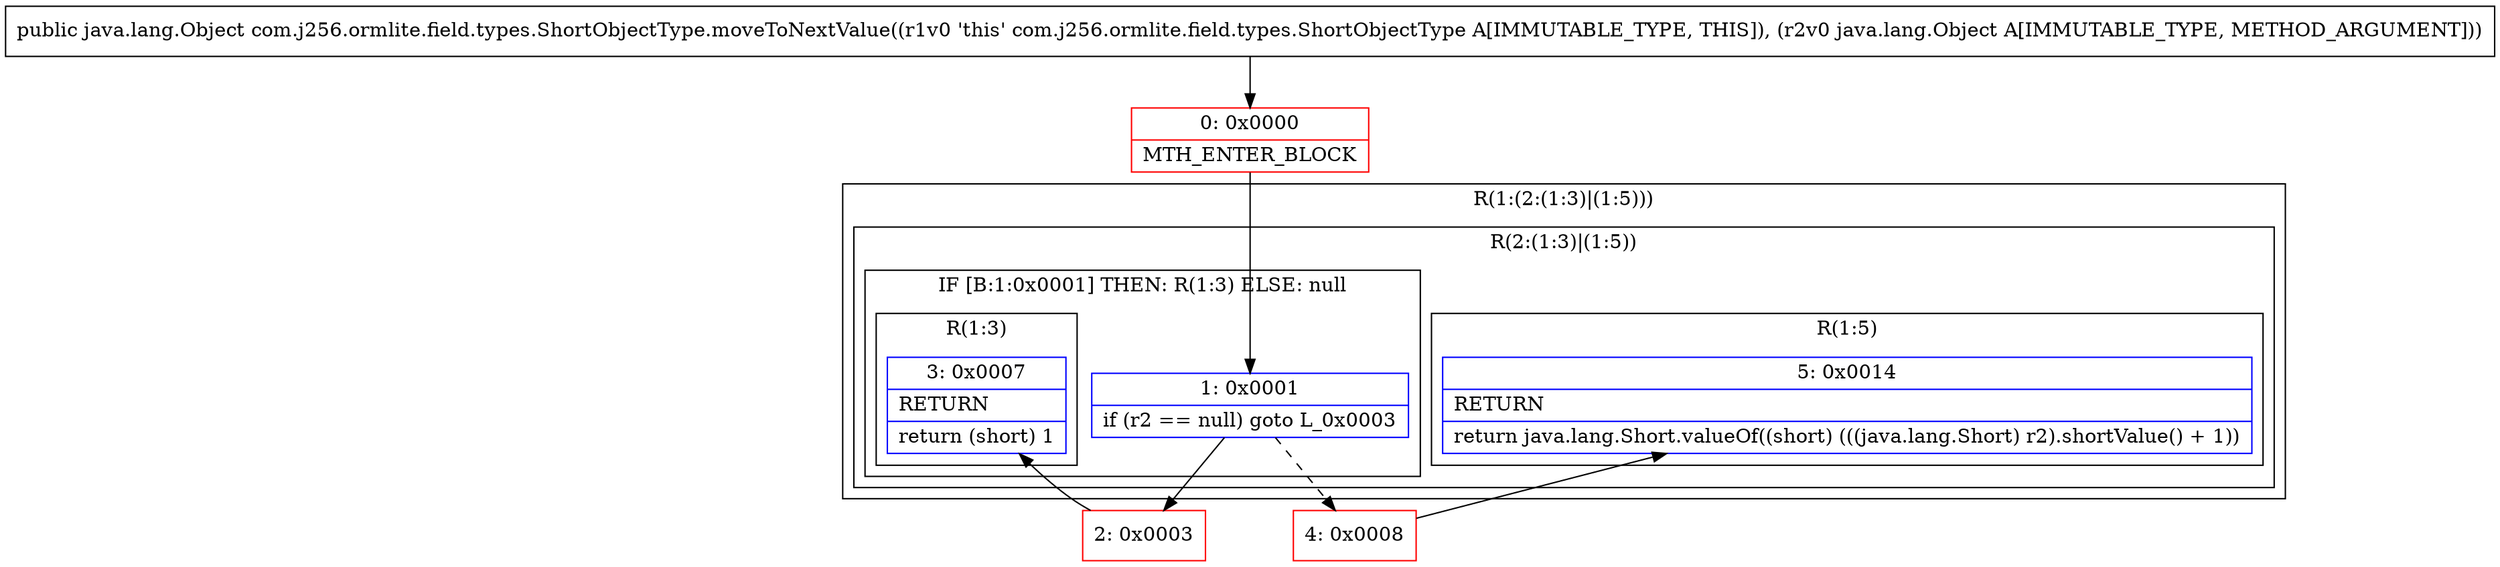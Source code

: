 digraph "CFG forcom.j256.ormlite.field.types.ShortObjectType.moveToNextValue(Ljava\/lang\/Object;)Ljava\/lang\/Object;" {
subgraph cluster_Region_19919994 {
label = "R(1:(2:(1:3)|(1:5)))";
node [shape=record,color=blue];
subgraph cluster_Region_1197708347 {
label = "R(2:(1:3)|(1:5))";
node [shape=record,color=blue];
subgraph cluster_IfRegion_752089036 {
label = "IF [B:1:0x0001] THEN: R(1:3) ELSE: null";
node [shape=record,color=blue];
Node_1 [shape=record,label="{1\:\ 0x0001|if (r2 == null) goto L_0x0003\l}"];
subgraph cluster_Region_162729593 {
label = "R(1:3)";
node [shape=record,color=blue];
Node_3 [shape=record,label="{3\:\ 0x0007|RETURN\l|return (short) 1\l}"];
}
}
subgraph cluster_Region_2000795409 {
label = "R(1:5)";
node [shape=record,color=blue];
Node_5 [shape=record,label="{5\:\ 0x0014|RETURN\l|return java.lang.Short.valueOf((short) (((java.lang.Short) r2).shortValue() + 1))\l}"];
}
}
}
Node_0 [shape=record,color=red,label="{0\:\ 0x0000|MTH_ENTER_BLOCK\l}"];
Node_2 [shape=record,color=red,label="{2\:\ 0x0003}"];
Node_4 [shape=record,color=red,label="{4\:\ 0x0008}"];
MethodNode[shape=record,label="{public java.lang.Object com.j256.ormlite.field.types.ShortObjectType.moveToNextValue((r1v0 'this' com.j256.ormlite.field.types.ShortObjectType A[IMMUTABLE_TYPE, THIS]), (r2v0 java.lang.Object A[IMMUTABLE_TYPE, METHOD_ARGUMENT])) }"];
MethodNode -> Node_0;
Node_1 -> Node_2;
Node_1 -> Node_4[style=dashed];
Node_0 -> Node_1;
Node_2 -> Node_3;
Node_4 -> Node_5;
}

